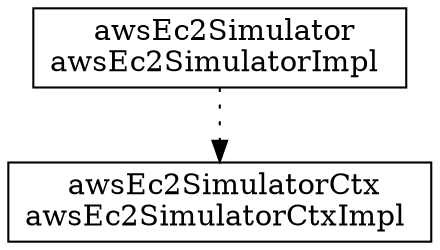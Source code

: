 digraph {
awsEc2SimulatorCtxImpl [ label=" awsEc2SimulatorCtx\nawsEc2SimulatorCtxImpl " shape= box ]
awsEc2SimulatorImpl [ label=" awsEc2Simulator\nawsEc2SimulatorImpl " shape= box ]

"awsEc2SimulatorImpl" -> "awsEc2SimulatorCtxImpl" [style= dotted ]
}
